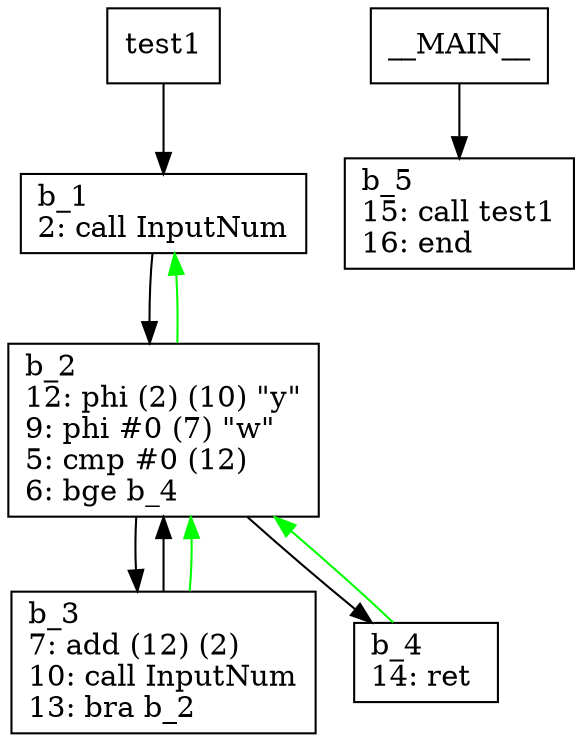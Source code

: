 digraph Computation {
node [shape=box];
test1 -> b_1;
b_1 [label="b_1\l2: call InputNum\l"]
b_1 -> b_2;
b_2 [label="b_2\l12: phi (2) (10) \"y\"\l9: phi #0 (7) \"w\"\l5: cmp #0 (12)\l6: bge b_4\l"]
b_2 -> b_3;
b_3 [label="b_3\l7: add (12) (2)\l10: call InputNum\l13: bra b_2\l"]
b_3 -> b_2;
b_3 -> b_2[color="green"];
b_2 -> b_4;
b_4 [label="b_4\l14: ret \l"]
b_4 -> b_2[color="green"];
b_2 -> b_1[color="green"];
__MAIN__ -> b_5;
b_5 [label="b_5\l15: call test1\l16: end\l"]
}
